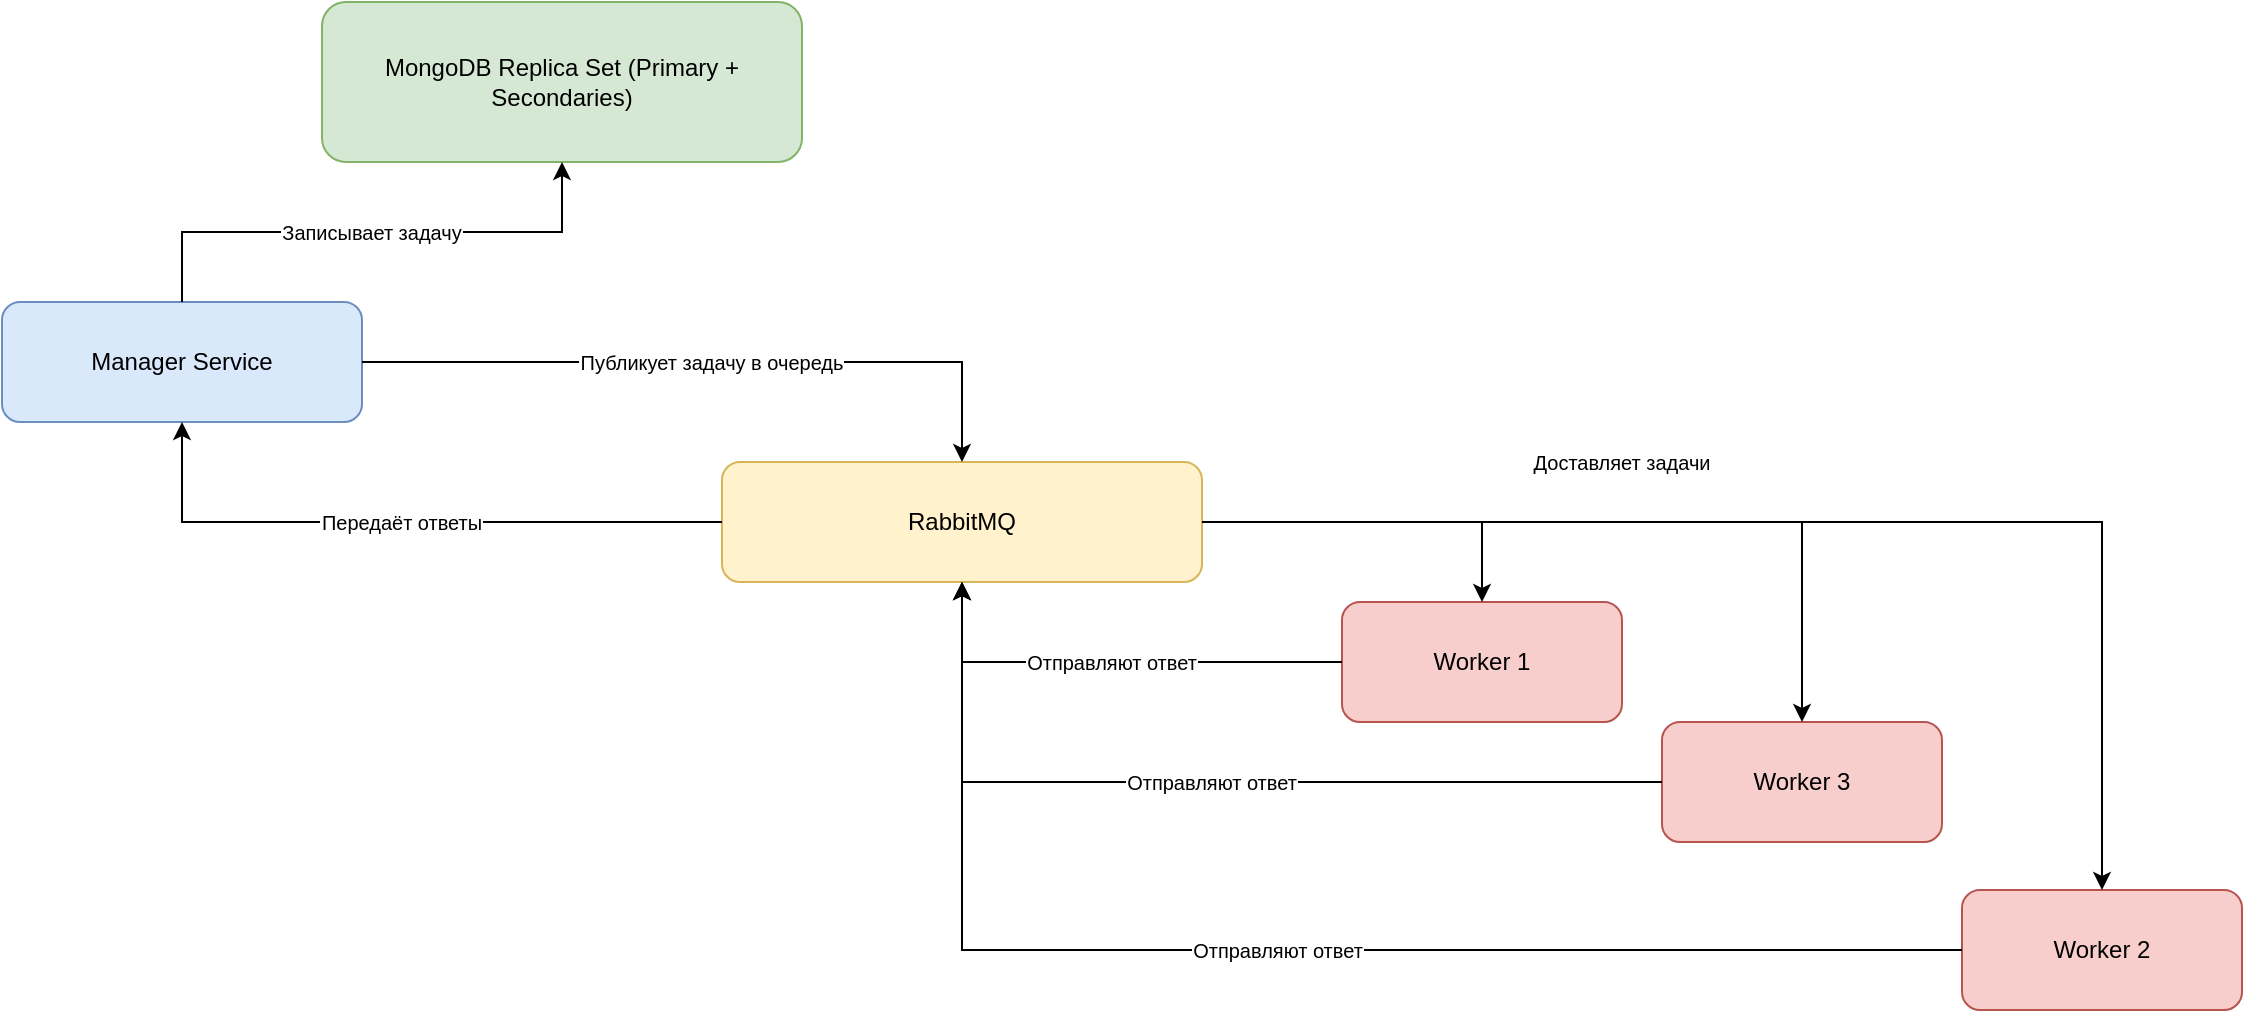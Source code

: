<mxfile version="26.2.9">
  <diagram id="kL7uwZ2te-jIk-RBPaaC" name="Architecture">
    <mxGraphModel dx="1428" dy="1578" grid="1" gridSize="10" guides="1" tooltips="1" connect="1" arrows="1" fold="1" page="1" pageScale="1" pageWidth="1169" pageHeight="827" math="0" shadow="0">
      <root>
        <mxCell id="0" />
        <mxCell id="1" parent="0" />
        <mxCell id="2" value="Manager Service" style="rounded=1;whiteSpace=wrap;html=1;fillColor=#dae8fc;strokeColor=#6c8ebf;fontSize=12;" parent="1" vertex="1">
          <mxGeometry x="10" y="90" width="180" height="60" as="geometry" />
        </mxCell>
        <mxCell id="3" value="MongoDB Replica Set (Primary + Secondaries)" style="rounded=1;whiteSpace=wrap;html=1;fillColor=#d5e8d4;strokeColor=#82b366;fontSize=12;" parent="1" vertex="1">
          <mxGeometry x="170" y="-60" width="240" height="80" as="geometry" />
        </mxCell>
        <mxCell id="4" value="RabbitMQ" style="rounded=1;whiteSpace=wrap;html=1;fillColor=#fff2cc;strokeColor=#d6b656;fontSize=12;" parent="1" vertex="1">
          <mxGeometry x="370" y="170" width="240" height="60" as="geometry" />
        </mxCell>
        <mxCell id="5" value="Worker 1" style="rounded=1;whiteSpace=wrap;html=1;fillColor=#f8cecc;strokeColor=#b85450;fontSize=12;" parent="1" vertex="1">
          <mxGeometry x="680" y="240" width="140" height="60" as="geometry" />
        </mxCell>
        <mxCell id="6" value="Worker 2" style="rounded=1;whiteSpace=wrap;html=1;fillColor=#f8cecc;strokeColor=#b85450;fontSize=12;" parent="1" vertex="1">
          <mxGeometry x="990" y="384" width="140" height="60" as="geometry" />
        </mxCell>
        <mxCell id="7" value="Worker 3" style="rounded=1;whiteSpace=wrap;html=1;fillColor=#f8cecc;strokeColor=#b85450;fontSize=12;" parent="1" vertex="1">
          <mxGeometry x="840" y="300" width="140" height="60" as="geometry" />
        </mxCell>
        <mxCell id="8" value="Записывает задачу" style="edgeStyle=orthogonalEdgeStyle;rounded=0;strokeColor=#000000;fontSize=10;" parent="1" source="2" target="3" edge="1">
          <mxGeometry relative="1" as="geometry">
            <mxPoint x="300" y="130" as="targetPoint" />
          </mxGeometry>
        </mxCell>
        <mxCell id="9" value="Публикует задачу в очередь" style="edgeStyle=orthogonalEdgeStyle;rounded=0;strokeColor=#000000;fontSize=10;" parent="1" source="2" target="4" edge="1">
          <mxGeometry relative="1" as="geometry">
            <mxPoint x="300" y="160" as="targetPoint" />
          </mxGeometry>
        </mxCell>
        <mxCell id="10" value="Доставляет задачи" style="edgeStyle=orthogonalEdgeStyle;rounded=0;strokeColor=#000000;fontSize=10;" parent="1" source="4" target="5" edge="1">
          <mxGeometry x="0.556" y="76" relative="1" as="geometry">
            <mxPoint x="300" y="320" as="targetPoint" />
            <mxPoint x="-6" y="-30" as="offset" />
          </mxGeometry>
        </mxCell>
        <mxCell id="11" value="" style="edgeStyle=orthogonalEdgeStyle;rounded=0;strokeColor=#000000;fontSize=10;" parent="1" source="4" target="6" edge="1">
          <mxGeometry relative="1" as="geometry">
            <mxPoint x="320" y="320" as="targetPoint" />
          </mxGeometry>
        </mxCell>
        <mxCell id="12" value="" style="edgeStyle=orthogonalEdgeStyle;rounded=0;strokeColor=#000000;fontSize=10;" parent="1" source="4" target="7" edge="1">
          <mxGeometry relative="1" as="geometry">
            <mxPoint x="340" y="320" as="targetPoint" />
          </mxGeometry>
        </mxCell>
        <mxCell id="13" value="Отправляют ответ" style="edgeStyle=orthogonalEdgeStyle;rounded=0;strokeColor=#000000;fontSize=10;" parent="1" source="5" target="4" edge="1">
          <mxGeometry relative="1" as="geometry">
            <mxPoint x="250" y="280" as="targetPoint" />
          </mxGeometry>
        </mxCell>
        <mxCell id="14" value="Отправляют ответ" style="edgeStyle=orthogonalEdgeStyle;rounded=0;strokeColor=#000000;fontSize=10;" parent="1" source="6" target="4" edge="1">
          <mxGeometry relative="1" as="geometry">
            <mxPoint x="270" y="280" as="targetPoint" />
          </mxGeometry>
        </mxCell>
        <mxCell id="15" value="Отправляют ответ" style="edgeStyle=orthogonalEdgeStyle;rounded=0;strokeColor=#000000;fontSize=10;" parent="1" source="7" target="4" edge="1">
          <mxGeometry relative="1" as="geometry">
            <mxPoint x="290" y="280" as="targetPoint" />
          </mxGeometry>
        </mxCell>
        <mxCell id="16" value="Передаёт ответы" style="edgeStyle=orthogonalEdgeStyle;rounded=0;strokeColor=#000000;fontSize=10;" parent="1" source="4" target="2" edge="1">
          <mxGeometry relative="1" as="geometry">
            <mxPoint x="250" y="200" as="targetPoint" />
          </mxGeometry>
        </mxCell>
      </root>
    </mxGraphModel>
  </diagram>
</mxfile>
